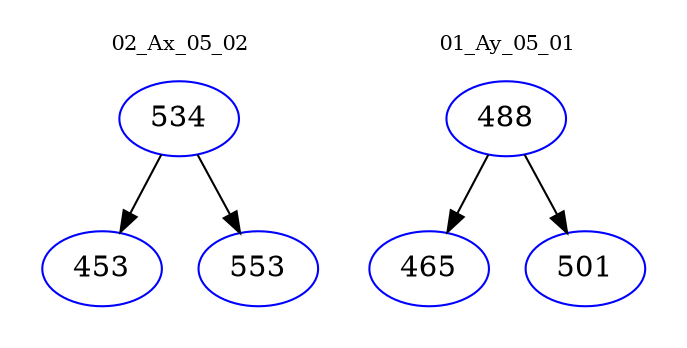 digraph{
subgraph cluster_0 {
color = white
label = "02_Ax_05_02";
fontsize=10;
T0_534 [label="534", color="blue"]
T0_534 -> T0_453 [color="black"]
T0_453 [label="453", color="blue"]
T0_534 -> T0_553 [color="black"]
T0_553 [label="553", color="blue"]
}
subgraph cluster_1 {
color = white
label = "01_Ay_05_01";
fontsize=10;
T1_488 [label="488", color="blue"]
T1_488 -> T1_465 [color="black"]
T1_465 [label="465", color="blue"]
T1_488 -> T1_501 [color="black"]
T1_501 [label="501", color="blue"]
}
}

